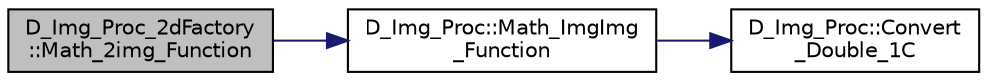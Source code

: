 digraph "D_Img_Proc_2dFactory::Math_2img_Function"
{
 // LATEX_PDF_SIZE
  edge [fontname="Helvetica",fontsize="10",labelfontname="Helvetica",labelfontsize="10"];
  node [fontname="Helvetica",fontsize="10",shape=record];
  rankdir="LR";
  Node1 [label="D_Img_Proc_2dFactory\l::Math_2img_Function",height=0.2,width=0.4,color="black", fillcolor="grey75", style="filled", fontcolor="black",tooltip=" "];
  Node1 -> Node2 [color="midnightblue",fontsize="10",style="solid"];
  Node2 [label="D_Img_Proc::Math_ImgImg\l_Function",height=0.2,width=0.4,color="black", fillcolor="white", style="filled",URL="$class_d___img___proc.html#ac2a53d17d208072fcdfb5d1dcb3ce298",tooltip=" "];
  Node2 -> Node3 [color="midnightblue",fontsize="10",style="solid"];
  Node3 [label="D_Img_Proc::Convert\l_Double_1C",height=0.2,width=0.4,color="black", fillcolor="white", style="filled",URL="$class_d___img___proc.html#a93d59306a4eb6cdd9eae2b1ea10f4cc8",tooltip=" "];
}
